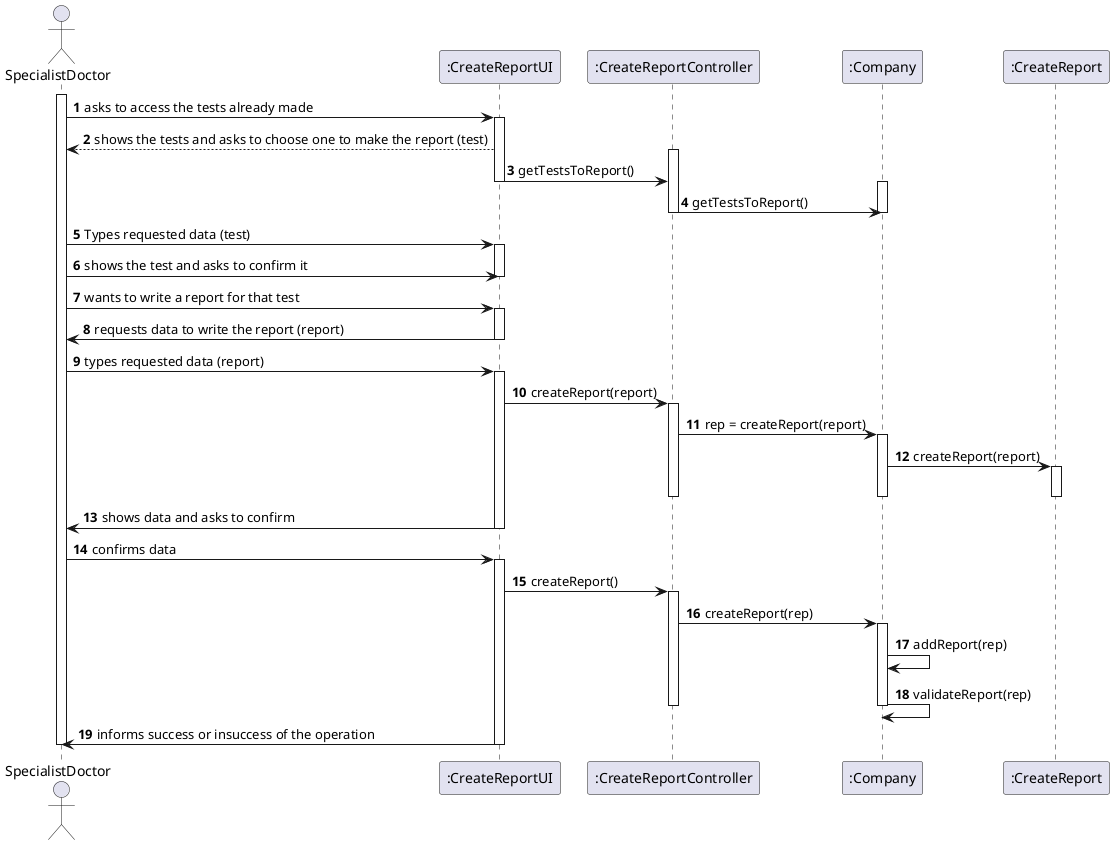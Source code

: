 @startuml
autonumber

actor "SpecialistDoctor" as Spec

participant ":CreateReportUI" as UI
participant ":CreateReportController" as CRC
participant ":Company" as COM
participant ":CreateReport" as CR

activate Spec

Spec -> UI : asks to access the tests already made

activate UI

UI --> Spec : shows the tests and asks to choose one to make the report (test)

activate CRC

UI -> CRC : getTestsToReport()

deactivate UI
activate COM

CRC -> COM : getTestsToReport()

deactivate CRC
deactivate COM


Spec -> UI : Types requested data (test)

activate UI

Spec -> UI : shows the test and asks to confirm it

deactivate UI

Spec -> UI : wants to write a report for that test

activate UI

UI -> Spec : requests data to write the report (report)

deactivate UI

Spec -> UI : types requested data (report)

activate UI

UI -> CRC : createReport(report)

activate CRC

CRC -> COM : rep = createReport(report)

activate COM

COM -> CR : createReport(report)

activate CR

deactivate CRC
deactivate CR
deactivate COM

UI -> Spec : shows data and asks to confirm

deactivate UI

Spec -> UI : confirms data

activate UI

UI -> CRC : createReport()

activate CRC

CRC -> COM : createReport(rep)

activate COM

COM -> COM : addReport(rep)
COM -> COM: validateReport(rep)

deactivate COM
deactivate CRC

UI -> Spec : informs success or insuccess of the operation

deactivate UI
deactivate Spec









@enduml